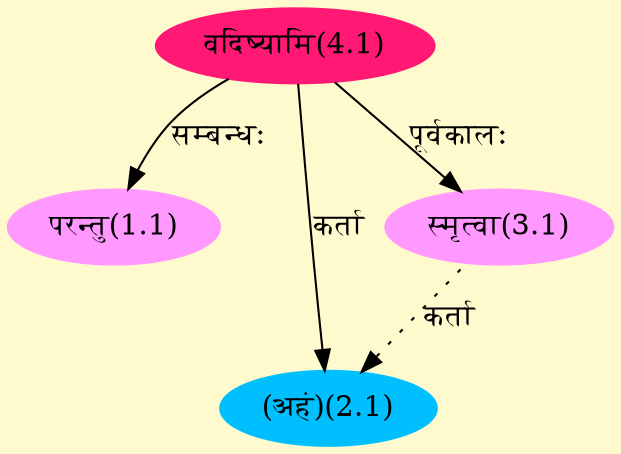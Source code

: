 digraph G{
rankdir=BT;
 compound=true;
 bgcolor="lemonchiffon1";
Node1_1 [style=filled, color="#FF99FF" label = "परन्तु(1.1)"]
Node4_1 [style=filled, color="#FF1975" label = "वदिष्यामि(4.1)"]
Node2_1 [style=filled, color="#00BFFF" label = "(अहं)(2.1)"]
Node3_1 [style=filled, color="#FF99FF" label = "स्मृत्वा(3.1)"]
/* Start of Relations section */

Node1_1 -> Node4_1 [  label="सम्बन्धः"  dir="back" ]
Node2_1 -> Node4_1 [  label="कर्ता"  dir="back" ]
Node2_1 -> Node3_1 [ style=dotted label="कर्ता"  dir="back" ]
Node3_1 -> Node4_1 [  label="पूर्वकालः"  dir="back" ]
}
